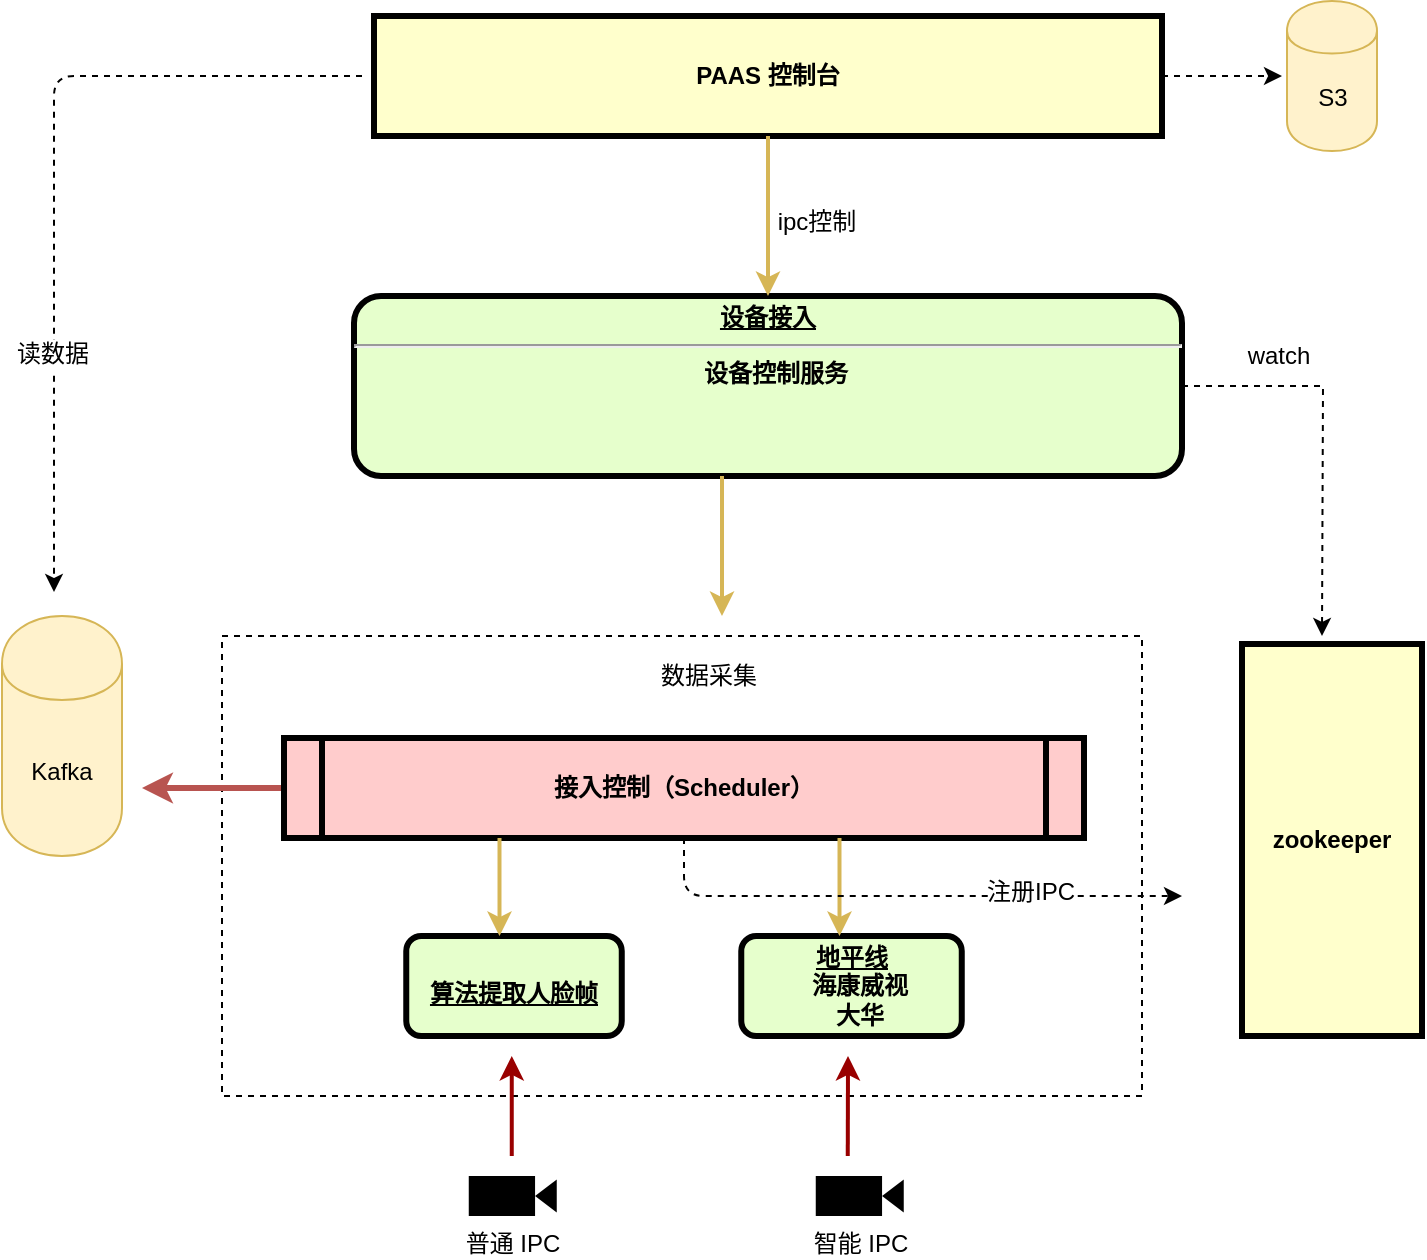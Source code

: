 <mxfile version="12.4.7" type="github">
  <diagram name="Page-1" id="c7558073-3199-34d8-9f00-42111426c3f3">
    <mxGraphModel dx="1351" dy="820" grid="1" gridSize="10" guides="1" tooltips="1" connect="1" arrows="1" fold="1" page="1" pageScale="1" pageWidth="826" pageHeight="1169" background="#ffffff" math="0" shadow="0">
      <root>
        <mxCell id="0"/>
        <mxCell id="1" parent="0"/>
        <mxCell id="n5zCA03ZrQlPGbRDcWwH-113" value="" style="rounded=0;whiteSpace=wrap;html=1;dashed=1;" vertex="1" parent="1">
          <mxGeometry x="170" y="340" width="460" height="230" as="geometry"/>
        </mxCell>
        <mxCell id="n5zCA03ZrQlPGbRDcWwH-120" value="" style="edgeStyle=orthogonalEdgeStyle;rounded=0;orthogonalLoop=1;jettySize=auto;html=1;strokeWidth=1;dashed=1;" edge="1" parent="1" source="2">
          <mxGeometry relative="1" as="geometry">
            <mxPoint x="720" y="340" as="targetPoint"/>
          </mxGeometry>
        </mxCell>
        <mxCell id="n5zCA03ZrQlPGbRDcWwH-121" value="watch" style="text;html=1;align=center;verticalAlign=middle;resizable=0;points=[];labelBackgroundColor=#ffffff;" vertex="1" connectable="0" parent="n5zCA03ZrQlPGbRDcWwH-120">
          <mxGeometry x="-0.508" relative="1" as="geometry">
            <mxPoint y="-15" as="offset"/>
          </mxGeometry>
        </mxCell>
        <mxCell id="2" value="&lt;p style=&quot;margin: 0px ; margin-top: 4px ; text-align: center ; text-decoration: underline&quot;&gt;&lt;strong&gt;设备接入&lt;br&gt;&lt;/strong&gt;&lt;/p&gt;&lt;hr&gt;&lt;p style=&quot;margin: 0px ; margin-left: 8px&quot;&gt;设备控制服务&lt;/p&gt;" style="verticalAlign=middle;align=center;overflow=fill;fontSize=12;fontFamily=Helvetica;html=1;rounded=1;fontStyle=1;strokeWidth=3;fillColor=#E6FFCC" parent="1" vertex="1">
          <mxGeometry x="236" y="170" width="414" height="90" as="geometry"/>
        </mxCell>
        <mxCell id="3" value="PAAS 控制台" style="whiteSpace=wrap;align=center;verticalAlign=middle;fontStyle=1;strokeWidth=3;fillColor=#FFFFCC" parent="1" vertex="1">
          <mxGeometry x="246" y="30" width="394" height="60" as="geometry"/>
        </mxCell>
        <mxCell id="n5zCA03ZrQlPGbRDcWwH-111" value="" style="edgeStyle=orthogonalEdgeStyle;rounded=0;orthogonalLoop=1;jettySize=auto;html=1;fillColor=#f8cecc;strokeColor=#b85450;strokeWidth=3;" edge="1" parent="1" source="5">
          <mxGeometry relative="1" as="geometry">
            <mxPoint x="130" y="416" as="targetPoint"/>
          </mxGeometry>
        </mxCell>
        <mxCell id="5" value="接入控制（Scheduler）" style="shape=process;whiteSpace=wrap;align=center;verticalAlign=middle;size=0.048;fontStyle=1;strokeWidth=3;fillColor=#FFCCCC" parent="1" vertex="1">
          <mxGeometry x="201.0" y="391" width="400" height="50" as="geometry"/>
        </mxCell>
        <mxCell id="9" value="&lt;p style=&quot;margin: 0px ; margin-top: 4px ; text-align: center ; text-decoration: underline&quot;&gt;&lt;span&gt;地平线&lt;/span&gt;&lt;br&gt;&lt;/p&gt;&lt;p style=&quot;margin: 0px ; margin-left: 8px&quot;&gt;海康威视&lt;/p&gt;&lt;p style=&quot;margin: 0px ; margin-left: 8px&quot;&gt;大华&lt;/p&gt;" style="verticalAlign=middle;align=center;overflow=fill;fontSize=12;fontFamily=Helvetica;html=1;rounded=1;fontStyle=1;strokeWidth=3;fillColor=#E6FFCC" parent="1" vertex="1">
          <mxGeometry x="429.63" y="490" width="110.25" height="50" as="geometry"/>
        </mxCell>
        <mxCell id="36" value="" style="edgeStyle=none;noEdgeStyle=1;strokeColor=#d6b656;strokeWidth=2;fillColor=#fff2cc;" parent="1" source="3" target="2" edge="1">
          <mxGeometry width="100" height="100" relative="1" as="geometry">
            <mxPoint x="20" y="250" as="sourcePoint"/>
            <mxPoint x="120" y="150" as="targetPoint"/>
          </mxGeometry>
        </mxCell>
        <mxCell id="n5zCA03ZrQlPGbRDcWwH-127" value="ipc控制" style="text;html=1;align=center;verticalAlign=middle;resizable=0;points=[];labelBackgroundColor=#ffffff;" vertex="1" connectable="0" parent="36">
          <mxGeometry x="0.043" y="3" relative="1" as="geometry">
            <mxPoint x="20.88" y="1" as="offset"/>
          </mxGeometry>
        </mxCell>
        <mxCell id="11" value="&lt;p style=&quot;margin: 0px ; margin-top: 4px ; text-align: center ; text-decoration: underline&quot;&gt;&lt;span&gt;&lt;br&gt;&lt;/span&gt;&lt;/p&gt;&lt;p style=&quot;margin: 0px ; margin-top: 4px ; text-align: center ; text-decoration: underline&quot;&gt;&lt;span&gt;算法提取人脸帧&lt;/span&gt;&lt;br&gt;&lt;/p&gt;" style="verticalAlign=middle;align=center;overflow=fill;fontSize=12;fontFamily=Helvetica;html=1;rounded=1;fontStyle=1;strokeWidth=3;fillColor=#E6FFCC" parent="1" vertex="1">
          <mxGeometry x="262.13" y="490" width="107.75" height="50" as="geometry"/>
        </mxCell>
        <mxCell id="56" value="" style="edgeStyle=elbowEdgeStyle;elbow=horizontal;strokeColor=#d6b656;strokeWidth=2;fillColor=#fff2cc;" parent="1" source="2" edge="1">
          <mxGeometry width="100" height="100" relative="1" as="geometry">
            <mxPoint x="50" y="500" as="sourcePoint"/>
            <mxPoint x="420" y="330" as="targetPoint"/>
            <Array as="points">
              <mxPoint x="420" y="300"/>
              <mxPoint x="280" y="360"/>
            </Array>
          </mxGeometry>
        </mxCell>
        <mxCell id="77" value="" style="edgeStyle=elbowEdgeStyle;elbow=horizontal;strokeColor=#d6b656;strokeWidth=2;fillColor=#fff2cc;" parent="1" target="9" edge="1">
          <mxGeometry width="100" height="100" relative="1" as="geometry">
            <mxPoint x="478.75" y="441" as="sourcePoint"/>
            <mxPoint x="418.75" y="490" as="targetPoint"/>
            <Array as="points">
              <mxPoint x="478.75" y="480"/>
            </Array>
          </mxGeometry>
        </mxCell>
        <mxCell id="78" value="" style="edgeStyle=elbowEdgeStyle;elbow=horizontal;strokeColor=#990000;strokeWidth=2" parent="1" edge="1">
          <mxGeometry width="100" height="100" relative="1" as="geometry">
            <mxPoint x="482.88" y="600" as="sourcePoint"/>
            <mxPoint x="483.13" y="550" as="targetPoint"/>
          </mxGeometry>
        </mxCell>
        <mxCell id="88" value="" style="edgeStyle=elbowEdgeStyle;elbow=horizontal;strokeColor=#d6b656;strokeWidth=2;fillColor=#fff2cc;" parent="1" target="11" edge="1">
          <mxGeometry width="100" height="100" relative="1" as="geometry">
            <mxPoint x="308.75" y="441" as="sourcePoint"/>
            <mxPoint x="68.75" y="400" as="targetPoint"/>
            <Array as="points">
              <mxPoint x="308.75" y="470"/>
            </Array>
          </mxGeometry>
        </mxCell>
        <mxCell id="n5zCA03ZrQlPGbRDcWwH-98" value="智能 IPC" style="shape=mxgraph.signs.tech.video_camera;html=1;pointerEvents=1;fillColor=#000000;strokeColor=none;verticalLabelPosition=bottom;verticalAlign=top;align=center;" vertex="1" parent="1">
          <mxGeometry x="466.88" y="610" width="44" height="20" as="geometry"/>
        </mxCell>
        <mxCell id="n5zCA03ZrQlPGbRDcWwH-101" value="普通 IPC" style="shape=mxgraph.signs.tech.video_camera;html=1;pointerEvents=1;fillColor=#000000;strokeColor=none;verticalLabelPosition=bottom;verticalAlign=top;align=center;" vertex="1" parent="1">
          <mxGeometry x="293.38" y="610" width="44" height="20" as="geometry"/>
        </mxCell>
        <mxCell id="n5zCA03ZrQlPGbRDcWwH-109" value="" style="edgeStyle=elbowEdgeStyle;elbow=horizontal;strokeColor=#990000;strokeWidth=2" edge="1" parent="1">
          <mxGeometry width="100" height="100" relative="1" as="geometry">
            <mxPoint x="314.88" y="600" as="sourcePoint"/>
            <mxPoint x="315.13" y="550" as="targetPoint"/>
            <Array as="points">
              <mxPoint x="314.88" y="600"/>
            </Array>
          </mxGeometry>
        </mxCell>
        <mxCell id="n5zCA03ZrQlPGbRDcWwH-114" value="数据采集" style="text;html=1;resizable=0;autosize=1;align=center;verticalAlign=middle;points=[];fillColor=none;strokeColor=none;rounded=0;dashed=1;" vertex="1" parent="1">
          <mxGeometry x="383" y="350" width="60" height="20" as="geometry"/>
        </mxCell>
        <mxCell id="n5zCA03ZrQlPGbRDcWwH-115" value="zookeeper" style="whiteSpace=wrap;align=center;verticalAlign=middle;fontStyle=1;strokeWidth=3;fillColor=#FFFFCC" vertex="1" parent="1">
          <mxGeometry x="680" y="344" width="90" height="196" as="geometry"/>
        </mxCell>
        <mxCell id="n5zCA03ZrQlPGbRDcWwH-117" value="" style="edgeStyle=elbowEdgeStyle;elbow=vertical;endArrow=classic;html=1;strokeWidth=1;exitX=0.5;exitY=1;exitDx=0;exitDy=0;dashed=1;" edge="1" parent="1" source="5">
          <mxGeometry width="50" height="50" relative="1" as="geometry">
            <mxPoint x="540" y="510" as="sourcePoint"/>
            <mxPoint x="650" y="470" as="targetPoint"/>
            <Array as="points">
              <mxPoint x="510" y="470"/>
              <mxPoint x="520" y="480"/>
              <mxPoint x="520" y="490"/>
            </Array>
          </mxGeometry>
        </mxCell>
        <mxCell id="n5zCA03ZrQlPGbRDcWwH-118" value="注册IPC" style="text;html=1;align=center;verticalAlign=middle;resizable=0;points=[];labelBackgroundColor=#ffffff;" vertex="1" connectable="0" parent="n5zCA03ZrQlPGbRDcWwH-117">
          <mxGeometry x="0.452" y="2" relative="1" as="geometry">
            <mxPoint as="offset"/>
          </mxGeometry>
        </mxCell>
        <mxCell id="n5zCA03ZrQlPGbRDcWwH-122" value="" style="edgeStyle=segmentEdgeStyle;endArrow=classic;html=1;dashed=1;strokeWidth=1;entryX=0.5;entryY=0;entryDx=0;entryDy=0;" edge="1" parent="1">
          <mxGeometry width="50" height="50" relative="1" as="geometry">
            <mxPoint x="240" y="60" as="sourcePoint"/>
            <mxPoint x="86" y="318" as="targetPoint"/>
          </mxGeometry>
        </mxCell>
        <mxCell id="n5zCA03ZrQlPGbRDcWwH-123" value="读数据" style="text;html=1;align=center;verticalAlign=middle;resizable=0;points=[];labelBackgroundColor=#ffffff;" vertex="1" connectable="0" parent="n5zCA03ZrQlPGbRDcWwH-122">
          <mxGeometry x="0.419" y="-1" relative="1" as="geometry">
            <mxPoint as="offset"/>
          </mxGeometry>
        </mxCell>
        <mxCell id="n5zCA03ZrQlPGbRDcWwH-124" value="Kafka" style="shape=cylinder;whiteSpace=wrap;html=1;boundedLbl=1;backgroundOutline=1;fillColor=#fff2cc;strokeColor=#d6b656;" vertex="1" parent="1">
          <mxGeometry x="60" y="330" width="60" height="120" as="geometry"/>
        </mxCell>
        <mxCell id="n5zCA03ZrQlPGbRDcWwH-125" value="S3" style="shape=cylinder;whiteSpace=wrap;html=1;boundedLbl=1;backgroundOutline=1;fillColor=#fff2cc;strokeColor=#d6b656;" vertex="1" parent="1">
          <mxGeometry x="702.5" y="22.5" width="45" height="75" as="geometry"/>
        </mxCell>
        <mxCell id="n5zCA03ZrQlPGbRDcWwH-126" value="" style="endArrow=classic;html=1;dashed=1;strokeWidth=1;" edge="1" parent="1">
          <mxGeometry width="50" height="50" relative="1" as="geometry">
            <mxPoint x="640" y="60" as="sourcePoint"/>
            <mxPoint x="700" y="60" as="targetPoint"/>
          </mxGeometry>
        </mxCell>
      </root>
    </mxGraphModel>
  </diagram>
</mxfile>
